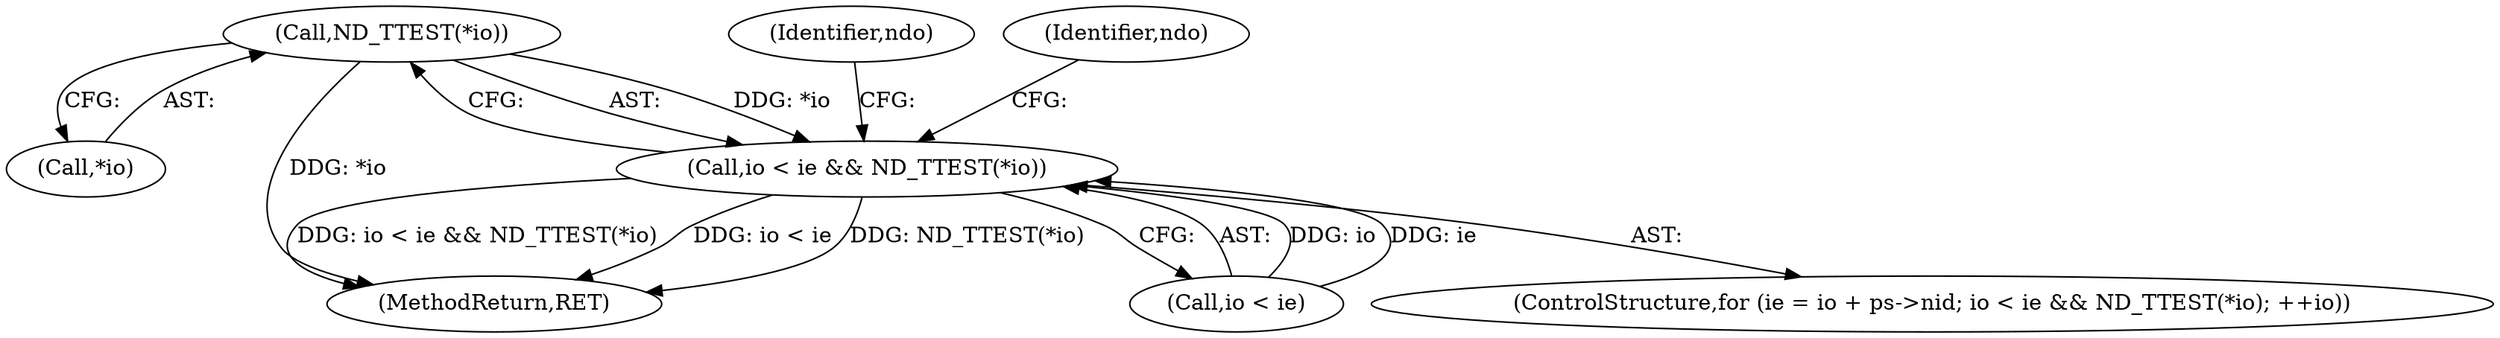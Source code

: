 digraph "0_tcpdump_3ed82f4ed0095768529afc22b923c8f7171fff70_0@pointer" {
"1000203" [label="(Call,ND_TTEST(*io))"];
"1000199" [label="(Call,io < ie && ND_TTEST(*io))"];
"1000203" [label="(Call,ND_TTEST(*io))"];
"1000204" [label="(Call,*io)"];
"1000233" [label="(Identifier,ndo)"];
"1000191" [label="(ControlStructure,for (ie = io + ps->nid; io < ie && ND_TTEST(*io); ++io))"];
"1000250" [label="(MethodReturn,RET)"];
"1000211" [label="(Identifier,ndo)"];
"1000199" [label="(Call,io < ie && ND_TTEST(*io))"];
"1000200" [label="(Call,io < ie)"];
"1000203" -> "1000199"  [label="AST: "];
"1000203" -> "1000204"  [label="CFG: "];
"1000204" -> "1000203"  [label="AST: "];
"1000199" -> "1000203"  [label="CFG: "];
"1000203" -> "1000250"  [label="DDG: *io"];
"1000203" -> "1000199"  [label="DDG: *io"];
"1000199" -> "1000191"  [label="AST: "];
"1000199" -> "1000200"  [label="CFG: "];
"1000200" -> "1000199"  [label="AST: "];
"1000211" -> "1000199"  [label="CFG: "];
"1000233" -> "1000199"  [label="CFG: "];
"1000199" -> "1000250"  [label="DDG: io < ie && ND_TTEST(*io)"];
"1000199" -> "1000250"  [label="DDG: io < ie"];
"1000199" -> "1000250"  [label="DDG: ND_TTEST(*io)"];
"1000200" -> "1000199"  [label="DDG: io"];
"1000200" -> "1000199"  [label="DDG: ie"];
}
